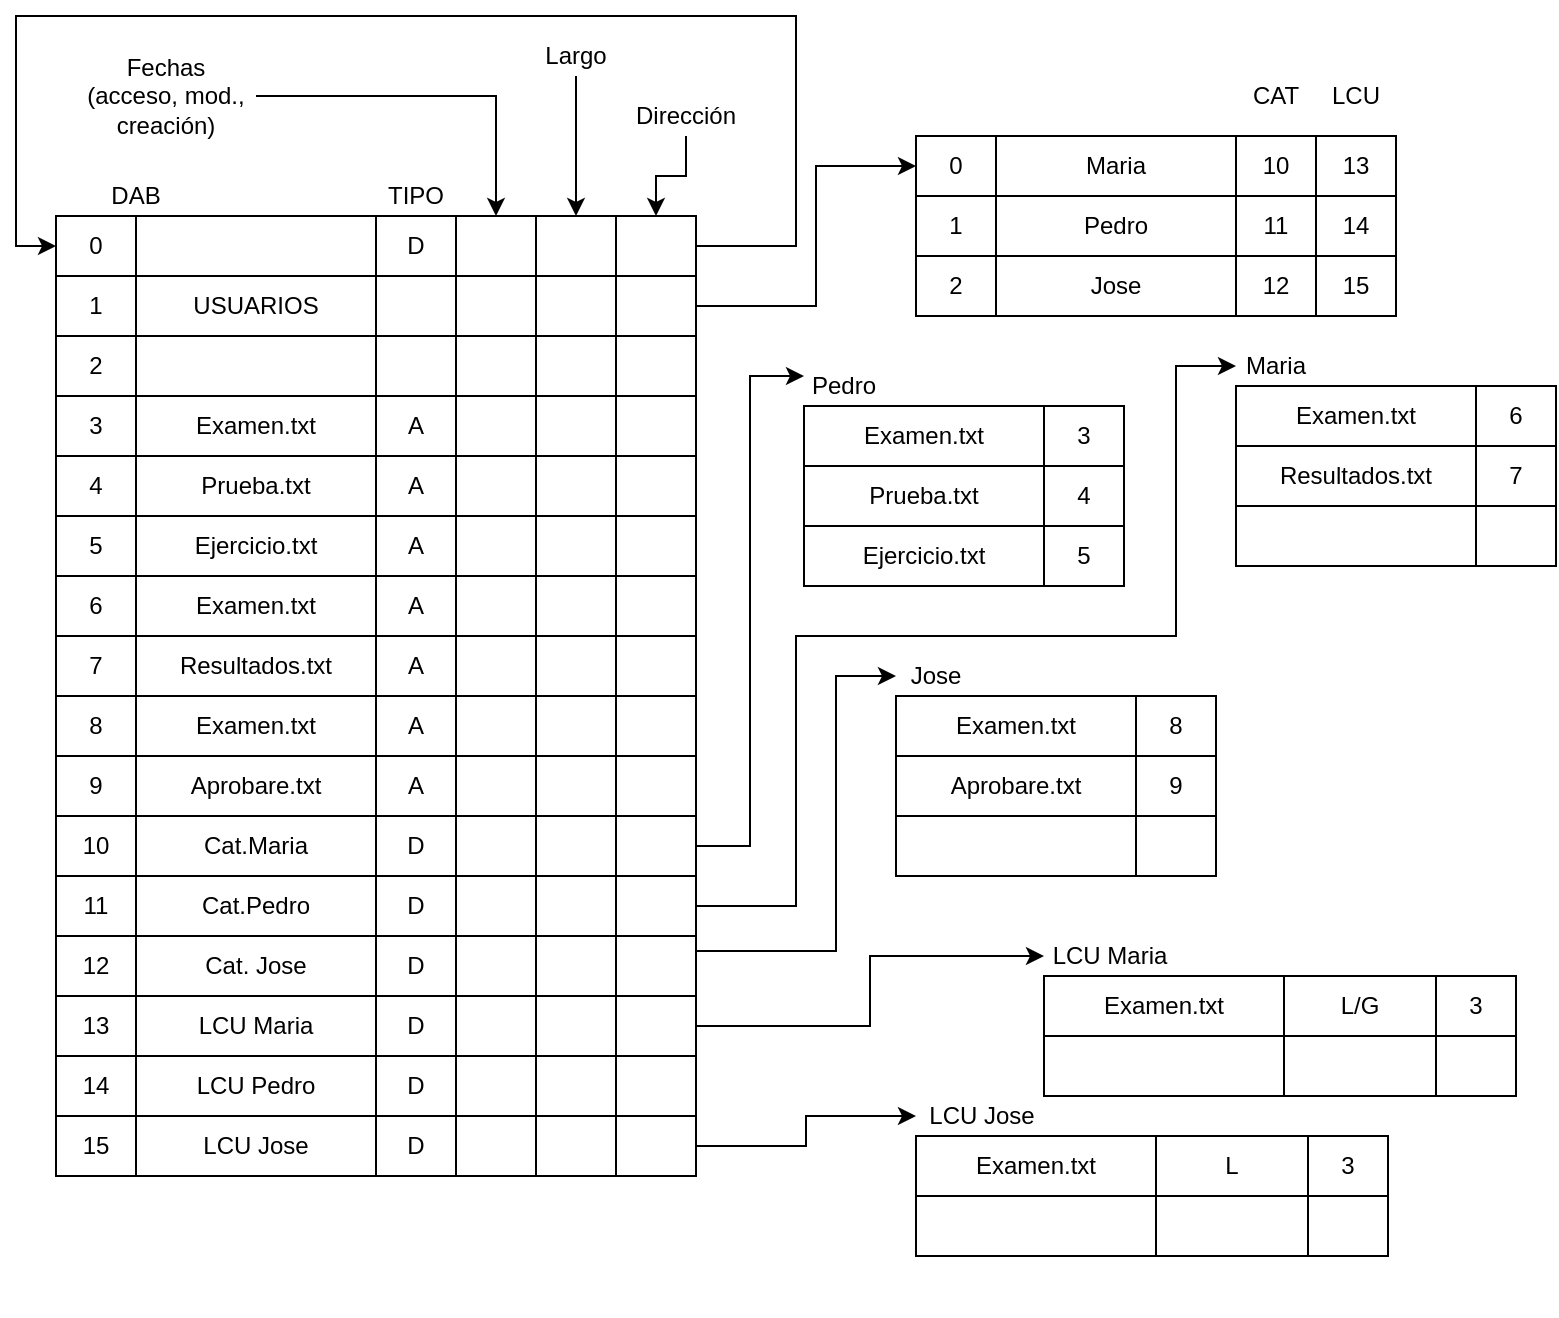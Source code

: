 <mxfile version="13.10.0" type="github"><diagram id="-AwMSNf-vYKJdC02eWrK" name="Page-1"><mxGraphModel dx="868" dy="490" grid="1" gridSize="10" guides="1" tooltips="1" connect="1" arrows="1" fold="1" page="1" pageScale="1" pageWidth="827" pageHeight="1169" math="0" shadow="0"><root><mxCell id="0"/><mxCell id="1" parent="0"/><mxCell id="p0HA-sx4KEJ3O_BwvdiT-19" value="" style="group" parent="1" vertex="1" connectable="0"><mxGeometry x="40" y="110" width="40" height="240" as="geometry"/></mxCell><mxCell id="p0HA-sx4KEJ3O_BwvdiT-3" value="0" style="rounded=0;whiteSpace=wrap;html=1;" parent="p0HA-sx4KEJ3O_BwvdiT-19" vertex="1"><mxGeometry width="40" height="30" as="geometry"/></mxCell><mxCell id="p0HA-sx4KEJ3O_BwvdiT-4" value="1" style="rounded=0;whiteSpace=wrap;html=1;" parent="p0HA-sx4KEJ3O_BwvdiT-19" vertex="1"><mxGeometry y="30" width="40" height="30" as="geometry"/></mxCell><mxCell id="p0HA-sx4KEJ3O_BwvdiT-5" value="2" style="rounded=0;whiteSpace=wrap;html=1;" parent="p0HA-sx4KEJ3O_BwvdiT-19" vertex="1"><mxGeometry y="60" width="40" height="30" as="geometry"/></mxCell><mxCell id="p0HA-sx4KEJ3O_BwvdiT-6" value="3" style="rounded=0;whiteSpace=wrap;html=1;" parent="p0HA-sx4KEJ3O_BwvdiT-19" vertex="1"><mxGeometry y="90" width="40" height="30" as="geometry"/></mxCell><mxCell id="p0HA-sx4KEJ3O_BwvdiT-7" value="4" style="rounded=0;whiteSpace=wrap;html=1;" parent="p0HA-sx4KEJ3O_BwvdiT-19" vertex="1"><mxGeometry y="120" width="40" height="30" as="geometry"/></mxCell><mxCell id="p0HA-sx4KEJ3O_BwvdiT-8" value="5" style="rounded=0;whiteSpace=wrap;html=1;" parent="p0HA-sx4KEJ3O_BwvdiT-19" vertex="1"><mxGeometry y="150" width="40" height="30" as="geometry"/></mxCell><mxCell id="p0HA-sx4KEJ3O_BwvdiT-9" value="6" style="rounded=0;whiteSpace=wrap;html=1;" parent="p0HA-sx4KEJ3O_BwvdiT-19" vertex="1"><mxGeometry y="180" width="40" height="30" as="geometry"/></mxCell><mxCell id="p0HA-sx4KEJ3O_BwvdiT-10" value="7" style="rounded=0;whiteSpace=wrap;html=1;" parent="p0HA-sx4KEJ3O_BwvdiT-19" vertex="1"><mxGeometry y="210" width="40" height="30" as="geometry"/></mxCell><mxCell id="p0HA-sx4KEJ3O_BwvdiT-20" value="" style="group" parent="1" vertex="1" connectable="0"><mxGeometry x="80" y="110" width="120" height="240" as="geometry"/></mxCell><mxCell id="p0HA-sx4KEJ3O_BwvdiT-21" value="" style="rounded=0;whiteSpace=wrap;html=1;" parent="p0HA-sx4KEJ3O_BwvdiT-20" vertex="1"><mxGeometry width="120" height="30" as="geometry"/></mxCell><mxCell id="p0HA-sx4KEJ3O_BwvdiT-22" value="USUARIOS" style="rounded=0;whiteSpace=wrap;html=1;" parent="p0HA-sx4KEJ3O_BwvdiT-20" vertex="1"><mxGeometry y="30" width="120" height="30" as="geometry"/></mxCell><mxCell id="p0HA-sx4KEJ3O_BwvdiT-23" value="" style="rounded=0;whiteSpace=wrap;html=1;" parent="p0HA-sx4KEJ3O_BwvdiT-20" vertex="1"><mxGeometry y="60" width="120" height="30" as="geometry"/></mxCell><mxCell id="p0HA-sx4KEJ3O_BwvdiT-24" value="Examen.txt" style="rounded=0;whiteSpace=wrap;html=1;" parent="p0HA-sx4KEJ3O_BwvdiT-20" vertex="1"><mxGeometry y="90" width="120" height="30" as="geometry"/></mxCell><mxCell id="p0HA-sx4KEJ3O_BwvdiT-25" value="Prueba.txt" style="rounded=0;whiteSpace=wrap;html=1;" parent="p0HA-sx4KEJ3O_BwvdiT-20" vertex="1"><mxGeometry y="120" width="120" height="30" as="geometry"/></mxCell><mxCell id="p0HA-sx4KEJ3O_BwvdiT-26" value="Ejercicio.txt" style="rounded=0;whiteSpace=wrap;html=1;" parent="p0HA-sx4KEJ3O_BwvdiT-20" vertex="1"><mxGeometry y="150" width="120" height="30" as="geometry"/></mxCell><mxCell id="p0HA-sx4KEJ3O_BwvdiT-27" value="Examen.txt" style="rounded=0;whiteSpace=wrap;html=1;" parent="p0HA-sx4KEJ3O_BwvdiT-20" vertex="1"><mxGeometry y="180" width="120" height="30" as="geometry"/></mxCell><mxCell id="p0HA-sx4KEJ3O_BwvdiT-28" value="Resultados.txt" style="rounded=0;whiteSpace=wrap;html=1;" parent="p0HA-sx4KEJ3O_BwvdiT-20" vertex="1"><mxGeometry y="210" width="120" height="30" as="geometry"/></mxCell><mxCell id="p0HA-sx4KEJ3O_BwvdiT-30" value="a" style="group" parent="1" vertex="1" connectable="0"><mxGeometry x="200" y="110" width="40" height="240" as="geometry"/></mxCell><mxCell id="p0HA-sx4KEJ3O_BwvdiT-31" value="D" style="rounded=0;whiteSpace=wrap;html=1;" parent="p0HA-sx4KEJ3O_BwvdiT-30" vertex="1"><mxGeometry width="40" height="30" as="geometry"/></mxCell><mxCell id="p0HA-sx4KEJ3O_BwvdiT-32" value="" style="rounded=0;whiteSpace=wrap;html=1;" parent="p0HA-sx4KEJ3O_BwvdiT-30" vertex="1"><mxGeometry y="30" width="40" height="30" as="geometry"/></mxCell><mxCell id="p0HA-sx4KEJ3O_BwvdiT-33" value="" style="rounded=0;whiteSpace=wrap;html=1;" parent="p0HA-sx4KEJ3O_BwvdiT-30" vertex="1"><mxGeometry y="60" width="40" height="30" as="geometry"/></mxCell><mxCell id="p0HA-sx4KEJ3O_BwvdiT-34" value="A" style="rounded=0;whiteSpace=wrap;html=1;" parent="p0HA-sx4KEJ3O_BwvdiT-30" vertex="1"><mxGeometry y="90" width="40" height="30" as="geometry"/></mxCell><mxCell id="p0HA-sx4KEJ3O_BwvdiT-35" value="A" style="rounded=0;whiteSpace=wrap;html=1;" parent="p0HA-sx4KEJ3O_BwvdiT-30" vertex="1"><mxGeometry y="120" width="40" height="30" as="geometry"/></mxCell><mxCell id="p0HA-sx4KEJ3O_BwvdiT-36" value="A" style="rounded=0;whiteSpace=wrap;html=1;" parent="p0HA-sx4KEJ3O_BwvdiT-30" vertex="1"><mxGeometry y="150" width="40" height="30" as="geometry"/></mxCell><mxCell id="p0HA-sx4KEJ3O_BwvdiT-37" value="A" style="rounded=0;whiteSpace=wrap;html=1;" parent="p0HA-sx4KEJ3O_BwvdiT-30" vertex="1"><mxGeometry y="180" width="40" height="30" as="geometry"/></mxCell><mxCell id="p0HA-sx4KEJ3O_BwvdiT-38" value="A" style="rounded=0;whiteSpace=wrap;html=1;" parent="p0HA-sx4KEJ3O_BwvdiT-30" vertex="1"><mxGeometry y="210" width="40" height="30" as="geometry"/></mxCell><mxCell id="p0HA-sx4KEJ3O_BwvdiT-40" value="" style="group" parent="1" vertex="1" connectable="0"><mxGeometry x="240" y="110" width="40" height="240" as="geometry"/></mxCell><mxCell id="p0HA-sx4KEJ3O_BwvdiT-41" value="" style="rounded=0;whiteSpace=wrap;html=1;" parent="p0HA-sx4KEJ3O_BwvdiT-40" vertex="1"><mxGeometry width="40" height="30" as="geometry"/></mxCell><mxCell id="p0HA-sx4KEJ3O_BwvdiT-42" value="" style="rounded=0;whiteSpace=wrap;html=1;" parent="p0HA-sx4KEJ3O_BwvdiT-40" vertex="1"><mxGeometry y="30" width="40" height="30" as="geometry"/></mxCell><mxCell id="p0HA-sx4KEJ3O_BwvdiT-43" value="" style="rounded=0;whiteSpace=wrap;html=1;" parent="p0HA-sx4KEJ3O_BwvdiT-40" vertex="1"><mxGeometry y="60" width="40" height="30" as="geometry"/></mxCell><mxCell id="p0HA-sx4KEJ3O_BwvdiT-44" value="" style="rounded=0;whiteSpace=wrap;html=1;" parent="p0HA-sx4KEJ3O_BwvdiT-40" vertex="1"><mxGeometry y="90" width="40" height="30" as="geometry"/></mxCell><mxCell id="p0HA-sx4KEJ3O_BwvdiT-45" value="" style="rounded=0;whiteSpace=wrap;html=1;" parent="p0HA-sx4KEJ3O_BwvdiT-40" vertex="1"><mxGeometry y="120" width="40" height="30" as="geometry"/></mxCell><mxCell id="p0HA-sx4KEJ3O_BwvdiT-46" value="" style="rounded=0;whiteSpace=wrap;html=1;" parent="p0HA-sx4KEJ3O_BwvdiT-40" vertex="1"><mxGeometry y="150" width="40" height="30" as="geometry"/></mxCell><mxCell id="p0HA-sx4KEJ3O_BwvdiT-47" value="" style="rounded=0;whiteSpace=wrap;html=1;" parent="p0HA-sx4KEJ3O_BwvdiT-40" vertex="1"><mxGeometry y="180" width="40" height="30" as="geometry"/></mxCell><mxCell id="p0HA-sx4KEJ3O_BwvdiT-48" value="" style="rounded=0;whiteSpace=wrap;html=1;" parent="p0HA-sx4KEJ3O_BwvdiT-40" vertex="1"><mxGeometry y="210" width="40" height="30" as="geometry"/></mxCell><mxCell id="p0HA-sx4KEJ3O_BwvdiT-49" value="" style="group" parent="1" vertex="1" connectable="0"><mxGeometry x="320" y="110" width="40" height="240" as="geometry"/></mxCell><mxCell id="p0HA-sx4KEJ3O_BwvdiT-50" value="" style="rounded=0;whiteSpace=wrap;html=1;" parent="p0HA-sx4KEJ3O_BwvdiT-49" vertex="1"><mxGeometry width="40" height="30" as="geometry"/></mxCell><mxCell id="p0HA-sx4KEJ3O_BwvdiT-51" value="" style="rounded=0;whiteSpace=wrap;html=1;" parent="p0HA-sx4KEJ3O_BwvdiT-49" vertex="1"><mxGeometry y="30" width="40" height="30" as="geometry"/></mxCell><mxCell id="p0HA-sx4KEJ3O_BwvdiT-52" value="" style="rounded=0;whiteSpace=wrap;html=1;" parent="p0HA-sx4KEJ3O_BwvdiT-49" vertex="1"><mxGeometry y="60" width="40" height="30" as="geometry"/></mxCell><mxCell id="p0HA-sx4KEJ3O_BwvdiT-53" value="" style="rounded=0;whiteSpace=wrap;html=1;" parent="p0HA-sx4KEJ3O_BwvdiT-49" vertex="1"><mxGeometry y="90" width="40" height="30" as="geometry"/></mxCell><mxCell id="p0HA-sx4KEJ3O_BwvdiT-54" value="" style="rounded=0;whiteSpace=wrap;html=1;" parent="p0HA-sx4KEJ3O_BwvdiT-49" vertex="1"><mxGeometry y="120" width="40" height="30" as="geometry"/></mxCell><mxCell id="p0HA-sx4KEJ3O_BwvdiT-55" value="" style="rounded=0;whiteSpace=wrap;html=1;" parent="p0HA-sx4KEJ3O_BwvdiT-49" vertex="1"><mxGeometry y="150" width="40" height="30" as="geometry"/></mxCell><mxCell id="p0HA-sx4KEJ3O_BwvdiT-56" value="" style="rounded=0;whiteSpace=wrap;html=1;" parent="p0HA-sx4KEJ3O_BwvdiT-49" vertex="1"><mxGeometry y="180" width="40" height="30" as="geometry"/></mxCell><mxCell id="p0HA-sx4KEJ3O_BwvdiT-57" value="" style="rounded=0;whiteSpace=wrap;html=1;" parent="p0HA-sx4KEJ3O_BwvdiT-49" vertex="1"><mxGeometry y="210" width="40" height="30" as="geometry"/></mxCell><mxCell id="p0HA-sx4KEJ3O_BwvdiT-58" value="DAB" style="text;html=1;strokeColor=none;fillColor=none;align=center;verticalAlign=middle;whiteSpace=wrap;rounded=0;" parent="1" vertex="1"><mxGeometry x="60" y="90" width="40" height="20" as="geometry"/></mxCell><mxCell id="p0HA-sx4KEJ3O_BwvdiT-59" value="TIPO" style="text;html=1;strokeColor=none;fillColor=none;align=center;verticalAlign=middle;whiteSpace=wrap;rounded=0;" parent="1" vertex="1"><mxGeometry x="200" y="90" width="40" height="20" as="geometry"/></mxCell><mxCell id="p0HA-sx4KEJ3O_BwvdiT-62" style="edgeStyle=orthogonalEdgeStyle;rounded=0;orthogonalLoop=1;jettySize=auto;html=1;exitX=1;exitY=0.5;exitDx=0;exitDy=0;entryX=0.5;entryY=0;entryDx=0;entryDy=0;" parent="1" source="p0HA-sx4KEJ3O_BwvdiT-60" target="p0HA-sx4KEJ3O_BwvdiT-41" edge="1"><mxGeometry relative="1" as="geometry"/></mxCell><mxCell id="p0HA-sx4KEJ3O_BwvdiT-60" value="Fechas (acceso, mod., creación)" style="text;html=1;strokeColor=none;fillColor=none;align=center;verticalAlign=middle;whiteSpace=wrap;rounded=0;" parent="1" vertex="1"><mxGeometry x="50" y="40" width="90" height="20" as="geometry"/></mxCell><mxCell id="p0HA-sx4KEJ3O_BwvdiT-63" value="0" style="rounded=0;whiteSpace=wrap;html=1;" parent="1" vertex="1"><mxGeometry x="470" y="70" width="40" height="30" as="geometry"/></mxCell><mxCell id="p0HA-sx4KEJ3O_BwvdiT-64" value="1" style="rounded=0;whiteSpace=wrap;html=1;" parent="1" vertex="1"><mxGeometry x="470" y="100" width="40" height="30" as="geometry"/></mxCell><mxCell id="p0HA-sx4KEJ3O_BwvdiT-65" value="Maria" style="rounded=0;whiteSpace=wrap;html=1;" parent="1" vertex="1"><mxGeometry x="510" y="70" width="120" height="30" as="geometry"/></mxCell><mxCell id="p0HA-sx4KEJ3O_BwvdiT-66" value="Pedro" style="rounded=0;whiteSpace=wrap;html=1;" parent="1" vertex="1"><mxGeometry x="510" y="100" width="120" height="30" as="geometry"/></mxCell><mxCell id="p0HA-sx4KEJ3O_BwvdiT-67" value="10" style="rounded=0;whiteSpace=wrap;html=1;" parent="1" vertex="1"><mxGeometry x="630" y="70" width="40" height="30" as="geometry"/></mxCell><mxCell id="p0HA-sx4KEJ3O_BwvdiT-68" value="11" style="rounded=0;whiteSpace=wrap;html=1;" parent="1" vertex="1"><mxGeometry x="630" y="100" width="40" height="30" as="geometry"/></mxCell><mxCell id="p0HA-sx4KEJ3O_BwvdiT-69" value="13" style="rounded=0;whiteSpace=wrap;html=1;" parent="1" vertex="1"><mxGeometry x="670" y="70" width="40" height="30" as="geometry"/></mxCell><mxCell id="p0HA-sx4KEJ3O_BwvdiT-70" value="14" style="rounded=0;whiteSpace=wrap;html=1;" parent="1" vertex="1"><mxGeometry x="670" y="100" width="40" height="30" as="geometry"/></mxCell><mxCell id="p0HA-sx4KEJ3O_BwvdiT-73" value="2" style="rounded=0;whiteSpace=wrap;html=1;" parent="1" vertex="1"><mxGeometry x="470" y="130" width="40" height="30" as="geometry"/></mxCell><mxCell id="p0HA-sx4KEJ3O_BwvdiT-74" value="Jose" style="rounded=0;whiteSpace=wrap;html=1;" parent="1" vertex="1"><mxGeometry x="510" y="130" width="120" height="30" as="geometry"/></mxCell><mxCell id="p0HA-sx4KEJ3O_BwvdiT-75" value="12" style="rounded=0;whiteSpace=wrap;html=1;" parent="1" vertex="1"><mxGeometry x="630" y="130" width="40" height="30" as="geometry"/></mxCell><mxCell id="p0HA-sx4KEJ3O_BwvdiT-76" value="15" style="rounded=0;whiteSpace=wrap;html=1;" parent="1" vertex="1"><mxGeometry x="670" y="130" width="40" height="30" as="geometry"/></mxCell><mxCell id="p0HA-sx4KEJ3O_BwvdiT-80" style="edgeStyle=orthogonalEdgeStyle;rounded=0;orthogonalLoop=1;jettySize=auto;html=1;exitX=1;exitY=0.5;exitDx=0;exitDy=0;entryX=0;entryY=0.5;entryDx=0;entryDy=0;" parent="1" source="p0HA-sx4KEJ3O_BwvdiT-50" target="p0HA-sx4KEJ3O_BwvdiT-3" edge="1"><mxGeometry relative="1" as="geometry"><Array as="points"><mxPoint x="410" y="125"/><mxPoint x="410" y="10"/><mxPoint x="20" y="10"/><mxPoint x="20" y="125"/></Array></mxGeometry></mxCell><mxCell id="p0HA-sx4KEJ3O_BwvdiT-81" style="edgeStyle=orthogonalEdgeStyle;rounded=0;orthogonalLoop=1;jettySize=auto;html=1;exitX=1;exitY=0.5;exitDx=0;exitDy=0;entryX=0;entryY=0.5;entryDx=0;entryDy=0;" parent="1" source="p0HA-sx4KEJ3O_BwvdiT-51" target="p0HA-sx4KEJ3O_BwvdiT-63" edge="1"><mxGeometry relative="1" as="geometry"><Array as="points"><mxPoint x="420" y="155"/><mxPoint x="420" y="85"/></Array></mxGeometry></mxCell><mxCell id="p0HA-sx4KEJ3O_BwvdiT-82" value="CAT" style="text;html=1;strokeColor=none;fillColor=none;align=center;verticalAlign=middle;whiteSpace=wrap;rounded=0;" parent="1" vertex="1"><mxGeometry x="630" y="40" width="40" height="20" as="geometry"/></mxCell><mxCell id="p0HA-sx4KEJ3O_BwvdiT-83" value="LCU" style="text;html=1;strokeColor=none;fillColor=none;align=center;verticalAlign=middle;whiteSpace=wrap;rounded=0;" parent="1" vertex="1"><mxGeometry x="670" y="40" width="40" height="20" as="geometry"/></mxCell><mxCell id="p0HA-sx4KEJ3O_BwvdiT-84" value="" style="group" parent="1" vertex="1" connectable="0"><mxGeometry x="280" y="110" width="40" height="240" as="geometry"/></mxCell><mxCell id="p0HA-sx4KEJ3O_BwvdiT-85" value="" style="rounded=0;whiteSpace=wrap;html=1;" parent="p0HA-sx4KEJ3O_BwvdiT-84" vertex="1"><mxGeometry width="40" height="30" as="geometry"/></mxCell><mxCell id="p0HA-sx4KEJ3O_BwvdiT-86" value="" style="rounded=0;whiteSpace=wrap;html=1;" parent="p0HA-sx4KEJ3O_BwvdiT-84" vertex="1"><mxGeometry y="30" width="40" height="30" as="geometry"/></mxCell><mxCell id="p0HA-sx4KEJ3O_BwvdiT-87" value="" style="rounded=0;whiteSpace=wrap;html=1;" parent="p0HA-sx4KEJ3O_BwvdiT-84" vertex="1"><mxGeometry y="60" width="40" height="30" as="geometry"/></mxCell><mxCell id="p0HA-sx4KEJ3O_BwvdiT-88" value="" style="rounded=0;whiteSpace=wrap;html=1;" parent="p0HA-sx4KEJ3O_BwvdiT-84" vertex="1"><mxGeometry y="90" width="40" height="30" as="geometry"/></mxCell><mxCell id="p0HA-sx4KEJ3O_BwvdiT-89" value="" style="rounded=0;whiteSpace=wrap;html=1;" parent="p0HA-sx4KEJ3O_BwvdiT-84" vertex="1"><mxGeometry y="120" width="40" height="30" as="geometry"/></mxCell><mxCell id="p0HA-sx4KEJ3O_BwvdiT-90" value="" style="rounded=0;whiteSpace=wrap;html=1;" parent="p0HA-sx4KEJ3O_BwvdiT-84" vertex="1"><mxGeometry y="150" width="40" height="30" as="geometry"/></mxCell><mxCell id="p0HA-sx4KEJ3O_BwvdiT-91" value="" style="rounded=0;whiteSpace=wrap;html=1;" parent="p0HA-sx4KEJ3O_BwvdiT-84" vertex="1"><mxGeometry y="180" width="40" height="30" as="geometry"/></mxCell><mxCell id="p0HA-sx4KEJ3O_BwvdiT-92" value="" style="rounded=0;whiteSpace=wrap;html=1;" parent="p0HA-sx4KEJ3O_BwvdiT-84" vertex="1"><mxGeometry y="210" width="40" height="30" as="geometry"/></mxCell><mxCell id="p0HA-sx4KEJ3O_BwvdiT-93" value="8" style="rounded=0;whiteSpace=wrap;html=1;" parent="1" vertex="1"><mxGeometry x="40" y="350" width="40" height="30" as="geometry"/></mxCell><mxCell id="p0HA-sx4KEJ3O_BwvdiT-94" value="9" style="rounded=0;whiteSpace=wrap;html=1;" parent="1" vertex="1"><mxGeometry x="40" y="380" width="40" height="30" as="geometry"/></mxCell><mxCell id="p0HA-sx4KEJ3O_BwvdiT-95" value="10" style="rounded=0;whiteSpace=wrap;html=1;" parent="1" vertex="1"><mxGeometry x="40" y="410" width="40" height="30" as="geometry"/></mxCell><mxCell id="p0HA-sx4KEJ3O_BwvdiT-96" value="11" style="rounded=0;whiteSpace=wrap;html=1;" parent="1" vertex="1"><mxGeometry x="40" y="440" width="40" height="30" as="geometry"/></mxCell><mxCell id="p0HA-sx4KEJ3O_BwvdiT-97" value="Examen.txt" style="rounded=0;whiteSpace=wrap;html=1;" parent="1" vertex="1"><mxGeometry x="80" y="350" width="120" height="30" as="geometry"/></mxCell><mxCell id="p0HA-sx4KEJ3O_BwvdiT-98" value="Aprobare.txt" style="rounded=0;whiteSpace=wrap;html=1;" parent="1" vertex="1"><mxGeometry x="80" y="380" width="120" height="30" as="geometry"/></mxCell><mxCell id="p0HA-sx4KEJ3O_BwvdiT-99" value="Cat.Maria" style="rounded=0;whiteSpace=wrap;html=1;" parent="1" vertex="1"><mxGeometry x="80" y="410" width="120" height="30" as="geometry"/></mxCell><mxCell id="p0HA-sx4KEJ3O_BwvdiT-100" value="Cat.Pedro" style="rounded=0;whiteSpace=wrap;html=1;" parent="1" vertex="1"><mxGeometry x="80" y="440" width="120" height="30" as="geometry"/></mxCell><mxCell id="p0HA-sx4KEJ3O_BwvdiT-101" value="A" style="rounded=0;whiteSpace=wrap;html=1;" parent="1" vertex="1"><mxGeometry x="200" y="350" width="40" height="30" as="geometry"/></mxCell><mxCell id="p0HA-sx4KEJ3O_BwvdiT-102" value="A" style="rounded=0;whiteSpace=wrap;html=1;" parent="1" vertex="1"><mxGeometry x="200" y="380" width="40" height="30" as="geometry"/></mxCell><mxCell id="p0HA-sx4KEJ3O_BwvdiT-103" value="D" style="rounded=0;whiteSpace=wrap;html=1;" parent="1" vertex="1"><mxGeometry x="200" y="410" width="40" height="30" as="geometry"/></mxCell><mxCell id="p0HA-sx4KEJ3O_BwvdiT-104" value="D" style="rounded=0;whiteSpace=wrap;html=1;" parent="1" vertex="1"><mxGeometry x="200" y="440" width="40" height="30" as="geometry"/></mxCell><mxCell id="p0HA-sx4KEJ3O_BwvdiT-105" value="" style="rounded=0;whiteSpace=wrap;html=1;" parent="1" vertex="1"><mxGeometry x="240" y="350" width="40" height="30" as="geometry"/></mxCell><mxCell id="p0HA-sx4KEJ3O_BwvdiT-106" value="" style="rounded=0;whiteSpace=wrap;html=1;" parent="1" vertex="1"><mxGeometry x="240" y="380" width="40" height="30" as="geometry"/></mxCell><mxCell id="p0HA-sx4KEJ3O_BwvdiT-107" value="" style="rounded=0;whiteSpace=wrap;html=1;" parent="1" vertex="1"><mxGeometry x="240" y="410" width="40" height="30" as="geometry"/></mxCell><mxCell id="p0HA-sx4KEJ3O_BwvdiT-108" value="" style="rounded=0;whiteSpace=wrap;html=1;" parent="1" vertex="1"><mxGeometry x="240" y="440" width="40" height="30" as="geometry"/></mxCell><mxCell id="p0HA-sx4KEJ3O_BwvdiT-109" value="" style="rounded=0;whiteSpace=wrap;html=1;" parent="1" vertex="1"><mxGeometry x="320" y="350" width="40" height="30" as="geometry"/></mxCell><mxCell id="p0HA-sx4KEJ3O_BwvdiT-110" value="" style="rounded=0;whiteSpace=wrap;html=1;" parent="1" vertex="1"><mxGeometry x="320" y="380" width="40" height="30" as="geometry"/></mxCell><mxCell id="p0HA-sx4KEJ3O_BwvdiT-151" style="edgeStyle=orthogonalEdgeStyle;rounded=0;orthogonalLoop=1;jettySize=auto;html=1;exitX=1;exitY=0.5;exitDx=0;exitDy=0;entryX=0;entryY=0.25;entryDx=0;entryDy=0;" parent="1" source="p0HA-sx4KEJ3O_BwvdiT-111" target="p0HA-sx4KEJ3O_BwvdiT-150" edge="1"><mxGeometry relative="1" as="geometry"/></mxCell><mxCell id="p0HA-sx4KEJ3O_BwvdiT-111" value="" style="rounded=0;whiteSpace=wrap;html=1;" parent="1" vertex="1"><mxGeometry x="320" y="410" width="40" height="30" as="geometry"/></mxCell><mxCell id="p0HA-sx4KEJ3O_BwvdiT-167" style="edgeStyle=orthogonalEdgeStyle;rounded=0;orthogonalLoop=1;jettySize=auto;html=1;exitX=1;exitY=0.5;exitDx=0;exitDy=0;entryX=0;entryY=0.5;entryDx=0;entryDy=0;" parent="1" source="p0HA-sx4KEJ3O_BwvdiT-112" target="p0HA-sx4KEJ3O_BwvdiT-158" edge="1"><mxGeometry relative="1" as="geometry"><Array as="points"><mxPoint x="410" y="455"/><mxPoint x="410" y="320"/><mxPoint x="600" y="320"/><mxPoint x="600" y="185"/></Array></mxGeometry></mxCell><mxCell id="p0HA-sx4KEJ3O_BwvdiT-112" value="" style="rounded=0;whiteSpace=wrap;html=1;" parent="1" vertex="1"><mxGeometry x="320" y="440" width="40" height="30" as="geometry"/></mxCell><mxCell id="p0HA-sx4KEJ3O_BwvdiT-113" value="" style="rounded=0;whiteSpace=wrap;html=1;" parent="1" vertex="1"><mxGeometry x="280" y="350" width="40" height="30" as="geometry"/></mxCell><mxCell id="p0HA-sx4KEJ3O_BwvdiT-114" value="" style="rounded=0;whiteSpace=wrap;html=1;" parent="1" vertex="1"><mxGeometry x="280" y="380" width="40" height="30" as="geometry"/></mxCell><mxCell id="p0HA-sx4KEJ3O_BwvdiT-115" value="" style="rounded=0;whiteSpace=wrap;html=1;" parent="1" vertex="1"><mxGeometry x="280" y="410" width="40" height="30" as="geometry"/></mxCell><mxCell id="p0HA-sx4KEJ3O_BwvdiT-116" value="" style="rounded=0;whiteSpace=wrap;html=1;" parent="1" vertex="1"><mxGeometry x="280" y="440" width="40" height="30" as="geometry"/></mxCell><mxCell id="p0HA-sx4KEJ3O_BwvdiT-117" value="12" style="rounded=0;whiteSpace=wrap;html=1;" parent="1" vertex="1"><mxGeometry x="40" y="470" width="40" height="30" as="geometry"/></mxCell><mxCell id="p0HA-sx4KEJ3O_BwvdiT-118" value="Cat. Jose" style="rounded=0;whiteSpace=wrap;html=1;" parent="1" vertex="1"><mxGeometry x="80" y="470" width="120" height="30" as="geometry"/></mxCell><mxCell id="p0HA-sx4KEJ3O_BwvdiT-119" value="D" style="rounded=0;whiteSpace=wrap;html=1;" parent="1" vertex="1"><mxGeometry x="200" y="470" width="40" height="30" as="geometry"/></mxCell><mxCell id="p0HA-sx4KEJ3O_BwvdiT-120" value="" style="rounded=0;whiteSpace=wrap;html=1;" parent="1" vertex="1"><mxGeometry x="240" y="470" width="40" height="30" as="geometry"/></mxCell><mxCell id="p0HA-sx4KEJ3O_BwvdiT-168" style="edgeStyle=orthogonalEdgeStyle;rounded=0;orthogonalLoop=1;jettySize=auto;html=1;exitX=1;exitY=0.25;exitDx=0;exitDy=0;entryX=0;entryY=0.5;entryDx=0;entryDy=0;" parent="1" source="p0HA-sx4KEJ3O_BwvdiT-121" target="p0HA-sx4KEJ3O_BwvdiT-165" edge="1"><mxGeometry relative="1" as="geometry"><Array as="points"><mxPoint x="430" y="478"/><mxPoint x="430" y="340"/></Array></mxGeometry></mxCell><mxCell id="p0HA-sx4KEJ3O_BwvdiT-121" value="" style="rounded=0;whiteSpace=wrap;html=1;" parent="1" vertex="1"><mxGeometry x="320" y="470" width="40" height="30" as="geometry"/></mxCell><mxCell id="p0HA-sx4KEJ3O_BwvdiT-122" value="" style="rounded=0;whiteSpace=wrap;html=1;" parent="1" vertex="1"><mxGeometry x="280" y="470" width="40" height="30" as="geometry"/></mxCell><mxCell id="p0HA-sx4KEJ3O_BwvdiT-123" value="13" style="rounded=0;whiteSpace=wrap;html=1;" parent="1" vertex="1"><mxGeometry x="40" y="500" width="40" height="30" as="geometry"/></mxCell><mxCell id="p0HA-sx4KEJ3O_BwvdiT-124" value="14" style="rounded=0;whiteSpace=wrap;html=1;" parent="1" vertex="1"><mxGeometry x="40" y="530" width="40" height="30" as="geometry"/></mxCell><mxCell id="p0HA-sx4KEJ3O_BwvdiT-125" value="LCU Maria" style="rounded=0;whiteSpace=wrap;html=1;" parent="1" vertex="1"><mxGeometry x="80" y="500" width="120" height="30" as="geometry"/></mxCell><mxCell id="p0HA-sx4KEJ3O_BwvdiT-126" value="LCU Pedro" style="rounded=0;whiteSpace=wrap;html=1;" parent="1" vertex="1"><mxGeometry x="80" y="530" width="120" height="30" as="geometry"/></mxCell><mxCell id="p0HA-sx4KEJ3O_BwvdiT-127" value="D" style="rounded=0;whiteSpace=wrap;html=1;" parent="1" vertex="1"><mxGeometry x="200" y="500" width="40" height="30" as="geometry"/></mxCell><mxCell id="p0HA-sx4KEJ3O_BwvdiT-128" value="D" style="rounded=0;whiteSpace=wrap;html=1;" parent="1" vertex="1"><mxGeometry x="200" y="530" width="40" height="30" as="geometry"/></mxCell><mxCell id="p0HA-sx4KEJ3O_BwvdiT-129" value="" style="rounded=0;whiteSpace=wrap;html=1;" parent="1" vertex="1"><mxGeometry x="240" y="500" width="40" height="30" as="geometry"/></mxCell><mxCell id="p0HA-sx4KEJ3O_BwvdiT-130" value="" style="rounded=0;whiteSpace=wrap;html=1;" parent="1" vertex="1"><mxGeometry x="240" y="530" width="40" height="30" as="geometry"/></mxCell><mxCell id="p0HA-sx4KEJ3O_BwvdiT-181" style="edgeStyle=orthogonalEdgeStyle;rounded=0;orthogonalLoop=1;jettySize=auto;html=1;exitX=1;exitY=0.5;exitDx=0;exitDy=0;entryX=0;entryY=0.5;entryDx=0;entryDy=0;" parent="1" source="p0HA-sx4KEJ3O_BwvdiT-131" target="p0HA-sx4KEJ3O_BwvdiT-176" edge="1"><mxGeometry relative="1" as="geometry"/></mxCell><mxCell id="p0HA-sx4KEJ3O_BwvdiT-131" value="" style="rounded=0;whiteSpace=wrap;html=1;" parent="1" vertex="1"><mxGeometry x="320" y="500" width="40" height="30" as="geometry"/></mxCell><mxCell id="p0HA-sx4KEJ3O_BwvdiT-132" value="" style="rounded=0;whiteSpace=wrap;html=1;" parent="1" vertex="1"><mxGeometry x="320" y="530" width="40" height="30" as="geometry"/></mxCell><mxCell id="p0HA-sx4KEJ3O_BwvdiT-133" value="" style="rounded=0;whiteSpace=wrap;html=1;" parent="1" vertex="1"><mxGeometry x="280" y="500" width="40" height="30" as="geometry"/></mxCell><mxCell id="p0HA-sx4KEJ3O_BwvdiT-134" value="" style="rounded=0;whiteSpace=wrap;html=1;" parent="1" vertex="1"><mxGeometry x="280" y="530" width="40" height="30" as="geometry"/></mxCell><mxCell id="p0HA-sx4KEJ3O_BwvdiT-135" value="15" style="rounded=0;whiteSpace=wrap;html=1;" parent="1" vertex="1"><mxGeometry x="40" y="560" width="40" height="30" as="geometry"/></mxCell><mxCell id="p0HA-sx4KEJ3O_BwvdiT-136" value="LCU Jose" style="rounded=0;whiteSpace=wrap;html=1;" parent="1" vertex="1"><mxGeometry x="80" y="560" width="120" height="30" as="geometry"/></mxCell><mxCell id="p0HA-sx4KEJ3O_BwvdiT-137" value="D" style="rounded=0;whiteSpace=wrap;html=1;" parent="1" vertex="1"><mxGeometry x="200" y="560" width="40" height="30" as="geometry"/></mxCell><mxCell id="p0HA-sx4KEJ3O_BwvdiT-138" value="" style="rounded=0;whiteSpace=wrap;html=1;" parent="1" vertex="1"><mxGeometry x="240" y="560" width="40" height="30" as="geometry"/></mxCell><mxCell id="p0HA-sx4KEJ3O_BwvdiT-190" style="edgeStyle=orthogonalEdgeStyle;rounded=0;orthogonalLoop=1;jettySize=auto;html=1;exitX=1;exitY=0.5;exitDx=0;exitDy=0;entryX=0;entryY=0.5;entryDx=0;entryDy=0;" parent="1" source="p0HA-sx4KEJ3O_BwvdiT-139" target="p0HA-sx4KEJ3O_BwvdiT-184" edge="1"><mxGeometry relative="1" as="geometry"/></mxCell><mxCell id="p0HA-sx4KEJ3O_BwvdiT-139" value="" style="rounded=0;whiteSpace=wrap;html=1;" parent="1" vertex="1"><mxGeometry x="320" y="560" width="40" height="30" as="geometry"/></mxCell><mxCell id="p0HA-sx4KEJ3O_BwvdiT-140" value="" style="rounded=0;whiteSpace=wrap;html=1;" parent="1" vertex="1"><mxGeometry x="280" y="560" width="40" height="30" as="geometry"/></mxCell><mxCell id="p0HA-sx4KEJ3O_BwvdiT-141" value="Examen.txt" style="rounded=0;whiteSpace=wrap;html=1;" parent="1" vertex="1"><mxGeometry x="414" y="205" width="120" height="30" as="geometry"/></mxCell><mxCell id="p0HA-sx4KEJ3O_BwvdiT-142" value="Prueba.txt" style="rounded=0;whiteSpace=wrap;html=1;" parent="1" vertex="1"><mxGeometry x="414" y="235" width="120" height="30" as="geometry"/></mxCell><mxCell id="p0HA-sx4KEJ3O_BwvdiT-143" value="3" style="rounded=0;whiteSpace=wrap;html=1;" parent="1" vertex="1"><mxGeometry x="534" y="205" width="40" height="30" as="geometry"/></mxCell><mxCell id="p0HA-sx4KEJ3O_BwvdiT-144" value="4" style="rounded=0;whiteSpace=wrap;html=1;" parent="1" vertex="1"><mxGeometry x="534" y="235" width="40" height="30" as="geometry"/></mxCell><mxCell id="p0HA-sx4KEJ3O_BwvdiT-147" value="Ejercicio.txt" style="rounded=0;whiteSpace=wrap;html=1;" parent="1" vertex="1"><mxGeometry x="414" y="265" width="120" height="30" as="geometry"/></mxCell><mxCell id="p0HA-sx4KEJ3O_BwvdiT-148" value="5" style="rounded=0;whiteSpace=wrap;html=1;" parent="1" vertex="1"><mxGeometry x="534" y="265" width="40" height="30" as="geometry"/></mxCell><mxCell id="p0HA-sx4KEJ3O_BwvdiT-150" value="Pedro" style="text;html=1;strokeColor=none;fillColor=none;align=center;verticalAlign=middle;whiteSpace=wrap;rounded=0;" parent="1" vertex="1"><mxGeometry x="414" y="185" width="40" height="20" as="geometry"/></mxCell><mxCell id="p0HA-sx4KEJ3O_BwvdiT-152" value="Examen.txt" style="rounded=0;whiteSpace=wrap;html=1;" parent="1" vertex="1"><mxGeometry x="630" y="195" width="120" height="30" as="geometry"/></mxCell><mxCell id="p0HA-sx4KEJ3O_BwvdiT-153" value="Resultados.txt" style="rounded=0;whiteSpace=wrap;html=1;" parent="1" vertex="1"><mxGeometry x="630" y="225" width="120" height="30" as="geometry"/></mxCell><mxCell id="p0HA-sx4KEJ3O_BwvdiT-154" value="6" style="rounded=0;whiteSpace=wrap;html=1;" parent="1" vertex="1"><mxGeometry x="750" y="195" width="40" height="30" as="geometry"/></mxCell><mxCell id="p0HA-sx4KEJ3O_BwvdiT-155" value="7" style="rounded=0;whiteSpace=wrap;html=1;" parent="1" vertex="1"><mxGeometry x="750" y="225" width="40" height="30" as="geometry"/></mxCell><mxCell id="p0HA-sx4KEJ3O_BwvdiT-156" value="" style="rounded=0;whiteSpace=wrap;html=1;" parent="1" vertex="1"><mxGeometry x="630" y="255" width="120" height="30" as="geometry"/></mxCell><mxCell id="p0HA-sx4KEJ3O_BwvdiT-157" value="" style="rounded=0;whiteSpace=wrap;html=1;" parent="1" vertex="1"><mxGeometry x="750" y="255" width="40" height="30" as="geometry"/></mxCell><mxCell id="p0HA-sx4KEJ3O_BwvdiT-158" value="Maria" style="text;html=1;strokeColor=none;fillColor=none;align=center;verticalAlign=middle;whiteSpace=wrap;rounded=0;" parent="1" vertex="1"><mxGeometry x="630" y="175" width="40" height="20" as="geometry"/></mxCell><mxCell id="p0HA-sx4KEJ3O_BwvdiT-159" value="Examen.txt" style="rounded=0;whiteSpace=wrap;html=1;" parent="1" vertex="1"><mxGeometry x="460" y="350" width="120" height="30" as="geometry"/></mxCell><mxCell id="p0HA-sx4KEJ3O_BwvdiT-160" value="Aprobare.txt" style="rounded=0;whiteSpace=wrap;html=1;" parent="1" vertex="1"><mxGeometry x="460" y="380" width="120" height="30" as="geometry"/></mxCell><mxCell id="p0HA-sx4KEJ3O_BwvdiT-161" value="8" style="rounded=0;whiteSpace=wrap;html=1;" parent="1" vertex="1"><mxGeometry x="580" y="350" width="40" height="30" as="geometry"/></mxCell><mxCell id="p0HA-sx4KEJ3O_BwvdiT-162" value="9" style="rounded=0;whiteSpace=wrap;html=1;" parent="1" vertex="1"><mxGeometry x="580" y="380" width="40" height="30" as="geometry"/></mxCell><mxCell id="p0HA-sx4KEJ3O_BwvdiT-163" value="" style="rounded=0;whiteSpace=wrap;html=1;" parent="1" vertex="1"><mxGeometry x="460" y="410" width="120" height="30" as="geometry"/></mxCell><mxCell id="p0HA-sx4KEJ3O_BwvdiT-164" value="" style="rounded=0;whiteSpace=wrap;html=1;" parent="1" vertex="1"><mxGeometry x="580" y="410" width="40" height="30" as="geometry"/></mxCell><mxCell id="p0HA-sx4KEJ3O_BwvdiT-165" value="Jose" style="text;html=1;strokeColor=none;fillColor=none;align=center;verticalAlign=middle;whiteSpace=wrap;rounded=0;" parent="1" vertex="1"><mxGeometry x="460" y="330" width="40" height="20" as="geometry"/></mxCell><mxCell id="p0HA-sx4KEJ3O_BwvdiT-170" value="Examen.txt" style="rounded=0;whiteSpace=wrap;html=1;" parent="1" vertex="1"><mxGeometry x="534" y="490" width="120" height="30" as="geometry"/></mxCell><mxCell id="p0HA-sx4KEJ3O_BwvdiT-171" value="" style="rounded=0;whiteSpace=wrap;html=1;" parent="1" vertex="1"><mxGeometry x="534" y="520" width="120" height="30" as="geometry"/></mxCell><mxCell id="p0HA-sx4KEJ3O_BwvdiT-176" value="LCU Maria" style="text;html=1;strokeColor=none;fillColor=none;align=center;verticalAlign=middle;whiteSpace=wrap;rounded=0;" parent="1" vertex="1"><mxGeometry x="534" y="470" width="66" height="20" as="geometry"/></mxCell><mxCell id="p0HA-sx4KEJ3O_BwvdiT-177" value="3" style="rounded=0;whiteSpace=wrap;html=1;" parent="1" vertex="1"><mxGeometry x="730" y="490" width="40" height="30" as="geometry"/></mxCell><mxCell id="p0HA-sx4KEJ3O_BwvdiT-178" value="" style="rounded=0;whiteSpace=wrap;html=1;" parent="1" vertex="1"><mxGeometry x="730" y="520" width="40" height="30" as="geometry"/></mxCell><mxCell id="p0HA-sx4KEJ3O_BwvdiT-180" value="" style="group" parent="1" vertex="1" connectable="0"><mxGeometry x="654" y="490" width="76" height="90" as="geometry"/></mxCell><mxCell id="p0HA-sx4KEJ3O_BwvdiT-172" value="L/G" style="rounded=0;whiteSpace=wrap;html=1;" parent="p0HA-sx4KEJ3O_BwvdiT-180" vertex="1"><mxGeometry width="76" height="30" as="geometry"/></mxCell><mxCell id="p0HA-sx4KEJ3O_BwvdiT-173" value="" style="rounded=0;whiteSpace=wrap;html=1;" parent="p0HA-sx4KEJ3O_BwvdiT-180" vertex="1"><mxGeometry y="30" width="76" height="30" as="geometry"/></mxCell><mxCell id="p0HA-sx4KEJ3O_BwvdiT-182" value="Examen.txt" style="rounded=0;whiteSpace=wrap;html=1;" parent="1" vertex="1"><mxGeometry x="470" y="570" width="120" height="30" as="geometry"/></mxCell><mxCell id="p0HA-sx4KEJ3O_BwvdiT-183" value="" style="rounded=0;whiteSpace=wrap;html=1;" parent="1" vertex="1"><mxGeometry x="470" y="600" width="120" height="30" as="geometry"/></mxCell><mxCell id="p0HA-sx4KEJ3O_BwvdiT-184" value="LCU Jose" style="text;html=1;strokeColor=none;fillColor=none;align=center;verticalAlign=middle;whiteSpace=wrap;rounded=0;" parent="1" vertex="1"><mxGeometry x="470" y="550" width="66" height="20" as="geometry"/></mxCell><mxCell id="p0HA-sx4KEJ3O_BwvdiT-185" value="3" style="rounded=0;whiteSpace=wrap;html=1;" parent="1" vertex="1"><mxGeometry x="666" y="570" width="40" height="30" as="geometry"/></mxCell><mxCell id="p0HA-sx4KEJ3O_BwvdiT-186" value="" style="rounded=0;whiteSpace=wrap;html=1;" parent="1" vertex="1"><mxGeometry x="666" y="600" width="40" height="30" as="geometry"/></mxCell><mxCell id="p0HA-sx4KEJ3O_BwvdiT-187" value="" style="group" parent="1" vertex="1" connectable="0"><mxGeometry x="590" y="570" width="76" height="90" as="geometry"/></mxCell><mxCell id="p0HA-sx4KEJ3O_BwvdiT-188" value="L" style="rounded=0;whiteSpace=wrap;html=1;" parent="p0HA-sx4KEJ3O_BwvdiT-187" vertex="1"><mxGeometry width="76" height="30" as="geometry"/></mxCell><mxCell id="p0HA-sx4KEJ3O_BwvdiT-189" value="" style="rounded=0;whiteSpace=wrap;html=1;" parent="p0HA-sx4KEJ3O_BwvdiT-187" vertex="1"><mxGeometry y="30" width="76" height="30" as="geometry"/></mxCell><mxCell id="p0HA-sx4KEJ3O_BwvdiT-192" style="edgeStyle=orthogonalEdgeStyle;rounded=0;orthogonalLoop=1;jettySize=auto;html=1;exitX=0.5;exitY=1;exitDx=0;exitDy=0;entryX=0.5;entryY=0;entryDx=0;entryDy=0;" parent="1" source="p0HA-sx4KEJ3O_BwvdiT-191" target="p0HA-sx4KEJ3O_BwvdiT-85" edge="1"><mxGeometry relative="1" as="geometry"/></mxCell><mxCell id="p0HA-sx4KEJ3O_BwvdiT-191" value="Largo" style="text;html=1;strokeColor=none;fillColor=none;align=center;verticalAlign=middle;whiteSpace=wrap;rounded=0;" parent="1" vertex="1"><mxGeometry x="255" y="20" width="90" height="20" as="geometry"/></mxCell><mxCell id="p0HA-sx4KEJ3O_BwvdiT-195" style="edgeStyle=orthogonalEdgeStyle;rounded=0;orthogonalLoop=1;jettySize=auto;html=1;exitX=0.5;exitY=1;exitDx=0;exitDy=0;entryX=0.5;entryY=0;entryDx=0;entryDy=0;" parent="1" source="p0HA-sx4KEJ3O_BwvdiT-193" target="p0HA-sx4KEJ3O_BwvdiT-50" edge="1"><mxGeometry relative="1" as="geometry"/></mxCell><mxCell id="p0HA-sx4KEJ3O_BwvdiT-193" value="Dirección" style="text;html=1;strokeColor=none;fillColor=none;align=center;verticalAlign=middle;whiteSpace=wrap;rounded=0;" parent="1" vertex="1"><mxGeometry x="310" y="50" width="90" height="20" as="geometry"/></mxCell></root></mxGraphModel></diagram></mxfile>